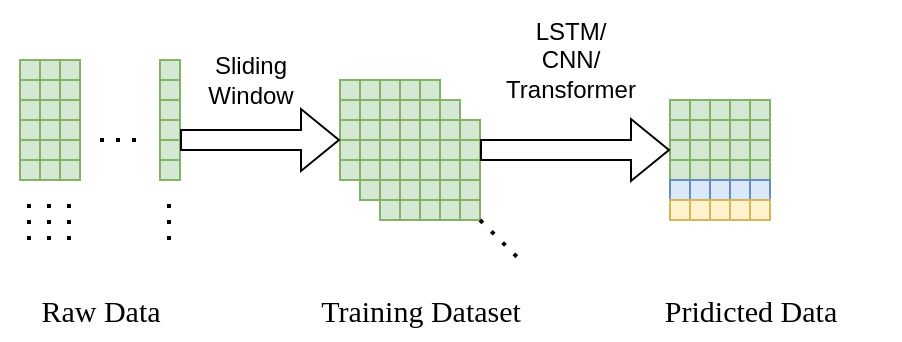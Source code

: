 <mxfile version="26.0.9">
  <diagram name="Page-1" id="_jOtIpW2EGHnq6p1fihX">
    <mxGraphModel dx="786" dy="502" grid="1" gridSize="10" guides="1" tooltips="1" connect="1" arrows="1" fold="1" page="1" pageScale="1" pageWidth="827" pageHeight="1169" math="0" shadow="0">
      <root>
        <mxCell id="0" />
        <mxCell id="1" parent="0" />
        <mxCell id="e2yFHtlMbtTepohKIZFu-58" value="" style="group" parent="1" vertex="1" connectable="0">
          <mxGeometry x="30" y="230" width="80" height="90" as="geometry" />
        </mxCell>
        <mxCell id="e2yFHtlMbtTepohKIZFu-21" value="" style="group" parent="e2yFHtlMbtTepohKIZFu-58" vertex="1" connectable="0">
          <mxGeometry width="10" height="90" as="geometry" />
        </mxCell>
        <mxCell id="e2yFHtlMbtTepohKIZFu-1" value="" style="rounded=0;whiteSpace=wrap;html=1;fillColor=#d5e8d4;strokeColor=#82b366;" parent="e2yFHtlMbtTepohKIZFu-21" vertex="1">
          <mxGeometry width="10" height="10" as="geometry" />
        </mxCell>
        <mxCell id="e2yFHtlMbtTepohKIZFu-3" value="" style="rounded=0;whiteSpace=wrap;html=1;fillColor=#d5e8d4;strokeColor=#82b366;" parent="e2yFHtlMbtTepohKIZFu-21" vertex="1">
          <mxGeometry y="10" width="10" height="10" as="geometry" />
        </mxCell>
        <mxCell id="e2yFHtlMbtTepohKIZFu-8" value="" style="rounded=0;whiteSpace=wrap;html=1;fillColor=#d5e8d4;strokeColor=#82b366;" parent="e2yFHtlMbtTepohKIZFu-21" vertex="1">
          <mxGeometry y="20" width="10" height="10" as="geometry" />
        </mxCell>
        <mxCell id="e2yFHtlMbtTepohKIZFu-9" value="" style="rounded=0;whiteSpace=wrap;html=1;fillColor=#d5e8d4;strokeColor=#82b366;" parent="e2yFHtlMbtTepohKIZFu-21" vertex="1">
          <mxGeometry y="30" width="10" height="10" as="geometry" />
        </mxCell>
        <mxCell id="e2yFHtlMbtTepohKIZFu-16" value="" style="rounded=0;whiteSpace=wrap;html=1;fillColor=#d5e8d4;strokeColor=#82b366;" parent="e2yFHtlMbtTepohKIZFu-21" vertex="1">
          <mxGeometry y="40" width="10" height="10" as="geometry" />
        </mxCell>
        <mxCell id="e2yFHtlMbtTepohKIZFu-17" value="" style="rounded=0;whiteSpace=wrap;html=1;fillColor=#d5e8d4;strokeColor=#82b366;" parent="e2yFHtlMbtTepohKIZFu-21" vertex="1">
          <mxGeometry y="50" width="10" height="10" as="geometry" />
        </mxCell>
        <mxCell id="e2yFHtlMbtTepohKIZFu-18" value="" style="endArrow=none;dashed=1;html=1;dashPattern=1 3;strokeWidth=2;rounded=0;" parent="e2yFHtlMbtTepohKIZFu-21" edge="1">
          <mxGeometry width="50" height="50" relative="1" as="geometry">
            <mxPoint x="4.5" y="90" as="sourcePoint" />
            <mxPoint x="4.5" y="70" as="targetPoint" />
          </mxGeometry>
        </mxCell>
        <mxCell id="e2yFHtlMbtTepohKIZFu-30" value="" style="group" parent="e2yFHtlMbtTepohKIZFu-58" vertex="1" connectable="0">
          <mxGeometry x="10" width="10" height="90" as="geometry" />
        </mxCell>
        <mxCell id="e2yFHtlMbtTepohKIZFu-31" value="" style="rounded=0;whiteSpace=wrap;html=1;fillColor=#d5e8d4;strokeColor=#82b366;" parent="e2yFHtlMbtTepohKIZFu-30" vertex="1">
          <mxGeometry width="10" height="10" as="geometry" />
        </mxCell>
        <mxCell id="e2yFHtlMbtTepohKIZFu-32" value="" style="rounded=0;whiteSpace=wrap;html=1;fillColor=#d5e8d4;strokeColor=#82b366;" parent="e2yFHtlMbtTepohKIZFu-30" vertex="1">
          <mxGeometry y="10" width="10" height="10" as="geometry" />
        </mxCell>
        <mxCell id="e2yFHtlMbtTepohKIZFu-33" value="" style="rounded=0;whiteSpace=wrap;html=1;fillColor=#d5e8d4;strokeColor=#82b366;" parent="e2yFHtlMbtTepohKIZFu-30" vertex="1">
          <mxGeometry y="20" width="10" height="10" as="geometry" />
        </mxCell>
        <mxCell id="e2yFHtlMbtTepohKIZFu-34" value="" style="rounded=0;whiteSpace=wrap;html=1;fillColor=#d5e8d4;strokeColor=#82b366;" parent="e2yFHtlMbtTepohKIZFu-30" vertex="1">
          <mxGeometry y="30" width="10" height="10" as="geometry" />
        </mxCell>
        <mxCell id="e2yFHtlMbtTepohKIZFu-35" value="" style="rounded=0;whiteSpace=wrap;html=1;fillColor=#d5e8d4;strokeColor=#82b366;" parent="e2yFHtlMbtTepohKIZFu-30" vertex="1">
          <mxGeometry y="40" width="10" height="10" as="geometry" />
        </mxCell>
        <mxCell id="e2yFHtlMbtTepohKIZFu-36" value="" style="rounded=0;whiteSpace=wrap;html=1;fillColor=#d5e8d4;strokeColor=#82b366;" parent="e2yFHtlMbtTepohKIZFu-30" vertex="1">
          <mxGeometry y="50" width="10" height="10" as="geometry" />
        </mxCell>
        <mxCell id="e2yFHtlMbtTepohKIZFu-37" value="" style="endArrow=none;dashed=1;html=1;dashPattern=1 3;strokeWidth=2;rounded=0;" parent="e2yFHtlMbtTepohKIZFu-30" edge="1">
          <mxGeometry width="50" height="50" relative="1" as="geometry">
            <mxPoint x="4.5" y="90" as="sourcePoint" />
            <mxPoint x="4.5" y="70" as="targetPoint" />
          </mxGeometry>
        </mxCell>
        <mxCell id="e2yFHtlMbtTepohKIZFu-41" value="" style="group" parent="e2yFHtlMbtTepohKIZFu-58" vertex="1" connectable="0">
          <mxGeometry x="20" width="10" height="90" as="geometry" />
        </mxCell>
        <mxCell id="e2yFHtlMbtTepohKIZFu-42" value="" style="rounded=0;whiteSpace=wrap;html=1;fillColor=#d5e8d4;strokeColor=#82b366;" parent="e2yFHtlMbtTepohKIZFu-41" vertex="1">
          <mxGeometry width="10" height="10" as="geometry" />
        </mxCell>
        <mxCell id="e2yFHtlMbtTepohKIZFu-43" value="" style="rounded=0;whiteSpace=wrap;html=1;fillColor=#d5e8d4;strokeColor=#82b366;" parent="e2yFHtlMbtTepohKIZFu-41" vertex="1">
          <mxGeometry y="10" width="10" height="10" as="geometry" />
        </mxCell>
        <mxCell id="e2yFHtlMbtTepohKIZFu-44" value="" style="rounded=0;whiteSpace=wrap;html=1;fillColor=#d5e8d4;strokeColor=#82b366;" parent="e2yFHtlMbtTepohKIZFu-41" vertex="1">
          <mxGeometry y="20" width="10" height="10" as="geometry" />
        </mxCell>
        <mxCell id="e2yFHtlMbtTepohKIZFu-45" value="" style="rounded=0;whiteSpace=wrap;html=1;fillColor=#d5e8d4;strokeColor=#82b366;" parent="e2yFHtlMbtTepohKIZFu-41" vertex="1">
          <mxGeometry y="30" width="10" height="10" as="geometry" />
        </mxCell>
        <mxCell id="e2yFHtlMbtTepohKIZFu-46" value="" style="rounded=0;whiteSpace=wrap;html=1;fillColor=#d5e8d4;strokeColor=#82b366;" parent="e2yFHtlMbtTepohKIZFu-41" vertex="1">
          <mxGeometry y="40" width="10" height="10" as="geometry" />
        </mxCell>
        <mxCell id="e2yFHtlMbtTepohKIZFu-47" value="" style="rounded=0;whiteSpace=wrap;html=1;fillColor=#d5e8d4;strokeColor=#82b366;" parent="e2yFHtlMbtTepohKIZFu-41" vertex="1">
          <mxGeometry y="50" width="10" height="10" as="geometry" />
        </mxCell>
        <mxCell id="e2yFHtlMbtTepohKIZFu-48" value="" style="endArrow=none;dashed=1;html=1;dashPattern=1 3;strokeWidth=2;rounded=0;" parent="e2yFHtlMbtTepohKIZFu-41" edge="1">
          <mxGeometry width="50" height="50" relative="1" as="geometry">
            <mxPoint x="4.5" y="90" as="sourcePoint" />
            <mxPoint x="4.5" y="70" as="targetPoint" />
          </mxGeometry>
        </mxCell>
        <mxCell id="e2yFHtlMbtTepohKIZFu-49" value="" style="group" parent="e2yFHtlMbtTepohKIZFu-58" vertex="1" connectable="0">
          <mxGeometry x="70" width="10" height="90" as="geometry" />
        </mxCell>
        <mxCell id="e2yFHtlMbtTepohKIZFu-50" value="" style="rounded=0;whiteSpace=wrap;html=1;fillColor=#d5e8d4;strokeColor=#82b366;" parent="e2yFHtlMbtTepohKIZFu-49" vertex="1">
          <mxGeometry width="10" height="10" as="geometry" />
        </mxCell>
        <mxCell id="e2yFHtlMbtTepohKIZFu-51" value="" style="rounded=0;whiteSpace=wrap;html=1;fillColor=#d5e8d4;strokeColor=#82b366;" parent="e2yFHtlMbtTepohKIZFu-49" vertex="1">
          <mxGeometry y="10" width="10" height="10" as="geometry" />
        </mxCell>
        <mxCell id="e2yFHtlMbtTepohKIZFu-52" value="" style="rounded=0;whiteSpace=wrap;html=1;fillColor=#d5e8d4;strokeColor=#82b366;" parent="e2yFHtlMbtTepohKIZFu-49" vertex="1">
          <mxGeometry y="20" width="10" height="10" as="geometry" />
        </mxCell>
        <mxCell id="e2yFHtlMbtTepohKIZFu-53" value="" style="rounded=0;whiteSpace=wrap;html=1;fillColor=#d5e8d4;strokeColor=#82b366;" parent="e2yFHtlMbtTepohKIZFu-49" vertex="1">
          <mxGeometry y="30" width="10" height="10" as="geometry" />
        </mxCell>
        <mxCell id="e2yFHtlMbtTepohKIZFu-54" value="" style="rounded=0;whiteSpace=wrap;html=1;fillColor=#d5e8d4;strokeColor=#82b366;" parent="e2yFHtlMbtTepohKIZFu-49" vertex="1">
          <mxGeometry y="40" width="10" height="10" as="geometry" />
        </mxCell>
        <mxCell id="e2yFHtlMbtTepohKIZFu-55" value="" style="rounded=0;whiteSpace=wrap;html=1;fillColor=#d5e8d4;strokeColor=#82b366;" parent="e2yFHtlMbtTepohKIZFu-49" vertex="1">
          <mxGeometry y="50" width="10" height="10" as="geometry" />
        </mxCell>
        <mxCell id="e2yFHtlMbtTepohKIZFu-56" value="" style="endArrow=none;dashed=1;html=1;dashPattern=1 3;strokeWidth=2;rounded=0;" parent="e2yFHtlMbtTepohKIZFu-49" edge="1">
          <mxGeometry width="50" height="50" relative="1" as="geometry">
            <mxPoint x="4.5" y="90" as="sourcePoint" />
            <mxPoint x="4.5" y="70" as="targetPoint" />
          </mxGeometry>
        </mxCell>
        <mxCell id="e2yFHtlMbtTepohKIZFu-57" value="" style="endArrow=none;dashed=1;html=1;dashPattern=1 3;strokeWidth=2;rounded=0;" parent="e2yFHtlMbtTepohKIZFu-58" edge="1">
          <mxGeometry width="50" height="50" relative="1" as="geometry">
            <mxPoint x="40" y="40" as="sourcePoint" />
            <mxPoint x="60" y="40" as="targetPoint" />
          </mxGeometry>
        </mxCell>
        <mxCell id="e2yFHtlMbtTepohKIZFu-292" value="" style="group" parent="1" vertex="1" connectable="0">
          <mxGeometry x="190" y="230" width="80" height="60" as="geometry" />
        </mxCell>
        <mxCell id="e2yFHtlMbtTepohKIZFu-396" value="" style="group" parent="e2yFHtlMbtTepohKIZFu-292" vertex="1" connectable="0">
          <mxGeometry y="10" width="50" height="50" as="geometry" />
        </mxCell>
        <mxCell id="e2yFHtlMbtTepohKIZFu-268" value="" style="rounded=0;whiteSpace=wrap;html=1;fillColor=#d5e8d4;strokeColor=#82b366;" parent="e2yFHtlMbtTepohKIZFu-396" vertex="1">
          <mxGeometry width="10" height="10" as="geometry" />
        </mxCell>
        <mxCell id="e2yFHtlMbtTepohKIZFu-269" value="" style="rounded=0;whiteSpace=wrap;html=1;fillColor=#d5e8d4;strokeColor=#82b366;" parent="e2yFHtlMbtTepohKIZFu-396" vertex="1">
          <mxGeometry y="10" width="10" height="10" as="geometry" />
        </mxCell>
        <mxCell id="e2yFHtlMbtTepohKIZFu-270" value="" style="rounded=0;whiteSpace=wrap;html=1;fillColor=#d5e8d4;strokeColor=#82b366;" parent="e2yFHtlMbtTepohKIZFu-396" vertex="1">
          <mxGeometry y="20" width="10" height="10" as="geometry" />
        </mxCell>
        <mxCell id="e2yFHtlMbtTepohKIZFu-271" value="" style="rounded=0;whiteSpace=wrap;html=1;fillColor=#d5e8d4;strokeColor=#82b366;" parent="e2yFHtlMbtTepohKIZFu-396" vertex="1">
          <mxGeometry y="30" width="10" height="10" as="geometry" />
        </mxCell>
        <mxCell id="e2yFHtlMbtTepohKIZFu-272" value="" style="rounded=0;whiteSpace=wrap;html=1;fillColor=#d5e8d4;strokeColor=#82b366;" parent="e2yFHtlMbtTepohKIZFu-396" vertex="1">
          <mxGeometry y="40" width="10" height="10" as="geometry" />
        </mxCell>
        <mxCell id="e2yFHtlMbtTepohKIZFu-274" value="" style="rounded=0;whiteSpace=wrap;html=1;fillColor=#d5e8d4;strokeColor=#82b366;" parent="e2yFHtlMbtTepohKIZFu-396" vertex="1">
          <mxGeometry x="10" width="10" height="10" as="geometry" />
        </mxCell>
        <mxCell id="e2yFHtlMbtTepohKIZFu-275" value="" style="rounded=0;whiteSpace=wrap;html=1;fillColor=#d5e8d4;strokeColor=#82b366;" parent="e2yFHtlMbtTepohKIZFu-396" vertex="1">
          <mxGeometry x="10" y="10" width="10" height="10" as="geometry" />
        </mxCell>
        <mxCell id="e2yFHtlMbtTepohKIZFu-276" value="" style="rounded=0;whiteSpace=wrap;html=1;fillColor=#d5e8d4;strokeColor=#82b366;" parent="e2yFHtlMbtTepohKIZFu-396" vertex="1">
          <mxGeometry x="10" y="20" width="10" height="10" as="geometry" />
        </mxCell>
        <mxCell id="e2yFHtlMbtTepohKIZFu-277" value="" style="rounded=0;whiteSpace=wrap;html=1;fillColor=#d5e8d4;strokeColor=#82b366;" parent="e2yFHtlMbtTepohKIZFu-396" vertex="1">
          <mxGeometry x="10" y="30" width="10" height="10" as="geometry" />
        </mxCell>
        <mxCell id="e2yFHtlMbtTepohKIZFu-278" value="" style="rounded=0;whiteSpace=wrap;html=1;fillColor=#d5e8d4;strokeColor=#82b366;" parent="e2yFHtlMbtTepohKIZFu-396" vertex="1">
          <mxGeometry x="10" y="40" width="10" height="10" as="geometry" />
        </mxCell>
        <mxCell id="e2yFHtlMbtTepohKIZFu-280" value="" style="rounded=0;whiteSpace=wrap;html=1;fillColor=#d5e8d4;strokeColor=#82b366;" parent="e2yFHtlMbtTepohKIZFu-396" vertex="1">
          <mxGeometry x="20" width="10" height="10" as="geometry" />
        </mxCell>
        <mxCell id="e2yFHtlMbtTepohKIZFu-281" value="" style="rounded=0;whiteSpace=wrap;html=1;fillColor=#d5e8d4;strokeColor=#82b366;" parent="e2yFHtlMbtTepohKIZFu-396" vertex="1">
          <mxGeometry x="20" y="10" width="10" height="10" as="geometry" />
        </mxCell>
        <mxCell id="e2yFHtlMbtTepohKIZFu-282" value="" style="rounded=0;whiteSpace=wrap;html=1;fillColor=#d5e8d4;strokeColor=#82b366;" parent="e2yFHtlMbtTepohKIZFu-396" vertex="1">
          <mxGeometry x="20" y="20" width="10" height="10" as="geometry" />
        </mxCell>
        <mxCell id="e2yFHtlMbtTepohKIZFu-283" value="" style="rounded=0;whiteSpace=wrap;html=1;fillColor=#d5e8d4;strokeColor=#82b366;" parent="e2yFHtlMbtTepohKIZFu-396" vertex="1">
          <mxGeometry x="20" y="30" width="10" height="10" as="geometry" />
        </mxCell>
        <mxCell id="e2yFHtlMbtTepohKIZFu-284" value="" style="rounded=0;whiteSpace=wrap;html=1;fillColor=#d5e8d4;strokeColor=#82b366;" parent="e2yFHtlMbtTepohKIZFu-396" vertex="1">
          <mxGeometry x="20" y="40" width="10" height="10" as="geometry" />
        </mxCell>
        <mxCell id="e2yFHtlMbtTepohKIZFu-388" value="" style="group" parent="e2yFHtlMbtTepohKIZFu-396" vertex="1" connectable="0">
          <mxGeometry x="30" width="10" height="50" as="geometry" />
        </mxCell>
        <mxCell id="e2yFHtlMbtTepohKIZFu-380" value="" style="rounded=0;whiteSpace=wrap;html=1;fillColor=#d5e8d4;strokeColor=#82b366;" parent="e2yFHtlMbtTepohKIZFu-388" vertex="1">
          <mxGeometry width="10" height="10" as="geometry" />
        </mxCell>
        <mxCell id="e2yFHtlMbtTepohKIZFu-381" value="" style="rounded=0;whiteSpace=wrap;html=1;fillColor=#d5e8d4;strokeColor=#82b366;" parent="e2yFHtlMbtTepohKIZFu-388" vertex="1">
          <mxGeometry y="10" width="10" height="10" as="geometry" />
        </mxCell>
        <mxCell id="e2yFHtlMbtTepohKIZFu-382" value="" style="rounded=0;whiteSpace=wrap;html=1;fillColor=#d5e8d4;strokeColor=#82b366;" parent="e2yFHtlMbtTepohKIZFu-388" vertex="1">
          <mxGeometry y="20" width="10" height="10" as="geometry" />
        </mxCell>
        <mxCell id="e2yFHtlMbtTepohKIZFu-383" value="" style="rounded=0;whiteSpace=wrap;html=1;fillColor=#d5e8d4;strokeColor=#82b366;" parent="e2yFHtlMbtTepohKIZFu-388" vertex="1">
          <mxGeometry y="30" width="10" height="10" as="geometry" />
        </mxCell>
        <mxCell id="e2yFHtlMbtTepohKIZFu-384" value="" style="rounded=0;whiteSpace=wrap;html=1;fillColor=#d5e8d4;strokeColor=#82b366;" parent="e2yFHtlMbtTepohKIZFu-388" vertex="1">
          <mxGeometry y="40" width="10" height="10" as="geometry" />
        </mxCell>
        <mxCell id="e2yFHtlMbtTepohKIZFu-390" value="" style="group" parent="e2yFHtlMbtTepohKIZFu-396" vertex="1" connectable="0">
          <mxGeometry x="40" width="10" height="50" as="geometry" />
        </mxCell>
        <mxCell id="e2yFHtlMbtTepohKIZFu-391" value="" style="rounded=0;whiteSpace=wrap;html=1;fillColor=#d5e8d4;strokeColor=#82b366;" parent="e2yFHtlMbtTepohKIZFu-390" vertex="1">
          <mxGeometry width="10" height="10" as="geometry" />
        </mxCell>
        <mxCell id="e2yFHtlMbtTepohKIZFu-392" value="" style="rounded=0;whiteSpace=wrap;html=1;fillColor=#d5e8d4;strokeColor=#82b366;" parent="e2yFHtlMbtTepohKIZFu-390" vertex="1">
          <mxGeometry y="10" width="10" height="10" as="geometry" />
        </mxCell>
        <mxCell id="e2yFHtlMbtTepohKIZFu-393" value="" style="rounded=0;whiteSpace=wrap;html=1;fillColor=#d5e8d4;strokeColor=#82b366;" parent="e2yFHtlMbtTepohKIZFu-390" vertex="1">
          <mxGeometry y="20" width="10" height="10" as="geometry" />
        </mxCell>
        <mxCell id="e2yFHtlMbtTepohKIZFu-394" value="" style="rounded=0;whiteSpace=wrap;html=1;fillColor=#d5e8d4;strokeColor=#82b366;" parent="e2yFHtlMbtTepohKIZFu-390" vertex="1">
          <mxGeometry y="30" width="10" height="10" as="geometry" />
        </mxCell>
        <mxCell id="e2yFHtlMbtTepohKIZFu-395" value="" style="rounded=0;whiteSpace=wrap;html=1;fillColor=#d5e8d4;strokeColor=#82b366;" parent="e2yFHtlMbtTepohKIZFu-390" vertex="1">
          <mxGeometry y="40" width="10" height="10" as="geometry" />
        </mxCell>
        <mxCell id="e2yFHtlMbtTepohKIZFu-397" value="" style="group" parent="1" vertex="1" connectable="0">
          <mxGeometry x="200" y="240" width="80" height="60" as="geometry" />
        </mxCell>
        <mxCell id="e2yFHtlMbtTepohKIZFu-398" value="" style="group" parent="e2yFHtlMbtTepohKIZFu-397" vertex="1" connectable="0">
          <mxGeometry y="10" width="50" height="50" as="geometry" />
        </mxCell>
        <mxCell id="e2yFHtlMbtTepohKIZFu-399" value="" style="rounded=0;whiteSpace=wrap;html=1;fillColor=#d5e8d4;strokeColor=#82b366;" parent="e2yFHtlMbtTepohKIZFu-398" vertex="1">
          <mxGeometry width="10" height="10" as="geometry" />
        </mxCell>
        <mxCell id="e2yFHtlMbtTepohKIZFu-400" value="" style="rounded=0;whiteSpace=wrap;html=1;fillColor=#d5e8d4;strokeColor=#82b366;" parent="e2yFHtlMbtTepohKIZFu-398" vertex="1">
          <mxGeometry y="10" width="10" height="10" as="geometry" />
        </mxCell>
        <mxCell id="e2yFHtlMbtTepohKIZFu-401" value="" style="rounded=0;whiteSpace=wrap;html=1;fillColor=#d5e8d4;strokeColor=#82b366;" parent="e2yFHtlMbtTepohKIZFu-398" vertex="1">
          <mxGeometry y="20" width="10" height="10" as="geometry" />
        </mxCell>
        <mxCell id="e2yFHtlMbtTepohKIZFu-402" value="" style="rounded=0;whiteSpace=wrap;html=1;fillColor=#d5e8d4;strokeColor=#82b366;" parent="e2yFHtlMbtTepohKIZFu-398" vertex="1">
          <mxGeometry y="30" width="10" height="10" as="geometry" />
        </mxCell>
        <mxCell id="e2yFHtlMbtTepohKIZFu-403" value="" style="rounded=0;whiteSpace=wrap;html=1;fillColor=#d5e8d4;strokeColor=#82b366;" parent="e2yFHtlMbtTepohKIZFu-398" vertex="1">
          <mxGeometry y="40" width="10" height="10" as="geometry" />
        </mxCell>
        <mxCell id="e2yFHtlMbtTepohKIZFu-404" value="" style="rounded=0;whiteSpace=wrap;html=1;fillColor=#d5e8d4;strokeColor=#82b366;" parent="e2yFHtlMbtTepohKIZFu-398" vertex="1">
          <mxGeometry x="10" width="10" height="10" as="geometry" />
        </mxCell>
        <mxCell id="e2yFHtlMbtTepohKIZFu-405" value="" style="rounded=0;whiteSpace=wrap;html=1;fillColor=#d5e8d4;strokeColor=#82b366;" parent="e2yFHtlMbtTepohKIZFu-398" vertex="1">
          <mxGeometry x="10" y="10" width="10" height="10" as="geometry" />
        </mxCell>
        <mxCell id="e2yFHtlMbtTepohKIZFu-406" value="" style="rounded=0;whiteSpace=wrap;html=1;fillColor=#d5e8d4;strokeColor=#82b366;" parent="e2yFHtlMbtTepohKIZFu-398" vertex="1">
          <mxGeometry x="10" y="20" width="10" height="10" as="geometry" />
        </mxCell>
        <mxCell id="e2yFHtlMbtTepohKIZFu-407" value="" style="rounded=0;whiteSpace=wrap;html=1;fillColor=#d5e8d4;strokeColor=#82b366;" parent="e2yFHtlMbtTepohKIZFu-398" vertex="1">
          <mxGeometry x="10" y="30" width="10" height="10" as="geometry" />
        </mxCell>
        <mxCell id="e2yFHtlMbtTepohKIZFu-408" value="" style="rounded=0;whiteSpace=wrap;html=1;fillColor=#d5e8d4;strokeColor=#82b366;" parent="e2yFHtlMbtTepohKIZFu-398" vertex="1">
          <mxGeometry x="10" y="40" width="10" height="10" as="geometry" />
        </mxCell>
        <mxCell id="e2yFHtlMbtTepohKIZFu-409" value="" style="rounded=0;whiteSpace=wrap;html=1;fillColor=#d5e8d4;strokeColor=#82b366;" parent="e2yFHtlMbtTepohKIZFu-398" vertex="1">
          <mxGeometry x="20" width="10" height="10" as="geometry" />
        </mxCell>
        <mxCell id="e2yFHtlMbtTepohKIZFu-410" value="" style="rounded=0;whiteSpace=wrap;html=1;fillColor=#d5e8d4;strokeColor=#82b366;" parent="e2yFHtlMbtTepohKIZFu-398" vertex="1">
          <mxGeometry x="20" y="10" width="10" height="10" as="geometry" />
        </mxCell>
        <mxCell id="e2yFHtlMbtTepohKIZFu-411" value="" style="rounded=0;whiteSpace=wrap;html=1;fillColor=#d5e8d4;strokeColor=#82b366;" parent="e2yFHtlMbtTepohKIZFu-398" vertex="1">
          <mxGeometry x="20" y="20" width="10" height="10" as="geometry" />
        </mxCell>
        <mxCell id="e2yFHtlMbtTepohKIZFu-412" value="" style="rounded=0;whiteSpace=wrap;html=1;fillColor=#d5e8d4;strokeColor=#82b366;" parent="e2yFHtlMbtTepohKIZFu-398" vertex="1">
          <mxGeometry x="20" y="30" width="10" height="10" as="geometry" />
        </mxCell>
        <mxCell id="e2yFHtlMbtTepohKIZFu-413" value="" style="rounded=0;whiteSpace=wrap;html=1;fillColor=#d5e8d4;strokeColor=#82b366;" parent="e2yFHtlMbtTepohKIZFu-398" vertex="1">
          <mxGeometry x="20" y="40" width="10" height="10" as="geometry" />
        </mxCell>
        <mxCell id="e2yFHtlMbtTepohKIZFu-414" value="" style="group" parent="e2yFHtlMbtTepohKIZFu-398" vertex="1" connectable="0">
          <mxGeometry x="30" width="10" height="50" as="geometry" />
        </mxCell>
        <mxCell id="e2yFHtlMbtTepohKIZFu-415" value="" style="rounded=0;whiteSpace=wrap;html=1;fillColor=#d5e8d4;strokeColor=#82b366;" parent="e2yFHtlMbtTepohKIZFu-414" vertex="1">
          <mxGeometry width="10" height="10" as="geometry" />
        </mxCell>
        <mxCell id="e2yFHtlMbtTepohKIZFu-416" value="" style="rounded=0;whiteSpace=wrap;html=1;fillColor=#d5e8d4;strokeColor=#82b366;" parent="e2yFHtlMbtTepohKIZFu-414" vertex="1">
          <mxGeometry y="10" width="10" height="10" as="geometry" />
        </mxCell>
        <mxCell id="e2yFHtlMbtTepohKIZFu-417" value="" style="rounded=0;whiteSpace=wrap;html=1;fillColor=#d5e8d4;strokeColor=#82b366;" parent="e2yFHtlMbtTepohKIZFu-414" vertex="1">
          <mxGeometry y="20" width="10" height="10" as="geometry" />
        </mxCell>
        <mxCell id="e2yFHtlMbtTepohKIZFu-418" value="" style="rounded=0;whiteSpace=wrap;html=1;fillColor=#d5e8d4;strokeColor=#82b366;" parent="e2yFHtlMbtTepohKIZFu-414" vertex="1">
          <mxGeometry y="30" width="10" height="10" as="geometry" />
        </mxCell>
        <mxCell id="e2yFHtlMbtTepohKIZFu-419" value="" style="rounded=0;whiteSpace=wrap;html=1;fillColor=#d5e8d4;strokeColor=#82b366;" parent="e2yFHtlMbtTepohKIZFu-414" vertex="1">
          <mxGeometry y="40" width="10" height="10" as="geometry" />
        </mxCell>
        <mxCell id="e2yFHtlMbtTepohKIZFu-420" value="" style="group" parent="e2yFHtlMbtTepohKIZFu-398" vertex="1" connectable="0">
          <mxGeometry x="40" width="10" height="50" as="geometry" />
        </mxCell>
        <mxCell id="e2yFHtlMbtTepohKIZFu-421" value="" style="rounded=0;whiteSpace=wrap;html=1;fillColor=#d5e8d4;strokeColor=#82b366;" parent="e2yFHtlMbtTepohKIZFu-420" vertex="1">
          <mxGeometry width="10" height="10" as="geometry" />
        </mxCell>
        <mxCell id="e2yFHtlMbtTepohKIZFu-422" value="" style="rounded=0;whiteSpace=wrap;html=1;fillColor=#d5e8d4;strokeColor=#82b366;" parent="e2yFHtlMbtTepohKIZFu-420" vertex="1">
          <mxGeometry y="10" width="10" height="10" as="geometry" />
        </mxCell>
        <mxCell id="e2yFHtlMbtTepohKIZFu-423" value="" style="rounded=0;whiteSpace=wrap;html=1;fillColor=#d5e8d4;strokeColor=#82b366;" parent="e2yFHtlMbtTepohKIZFu-420" vertex="1">
          <mxGeometry y="20" width="10" height="10" as="geometry" />
        </mxCell>
        <mxCell id="e2yFHtlMbtTepohKIZFu-424" value="" style="rounded=0;whiteSpace=wrap;html=1;fillColor=#d5e8d4;strokeColor=#82b366;" parent="e2yFHtlMbtTepohKIZFu-420" vertex="1">
          <mxGeometry y="30" width="10" height="10" as="geometry" />
        </mxCell>
        <mxCell id="e2yFHtlMbtTepohKIZFu-425" value="" style="rounded=0;whiteSpace=wrap;html=1;fillColor=#d5e8d4;strokeColor=#82b366;" parent="e2yFHtlMbtTepohKIZFu-420" vertex="1">
          <mxGeometry y="40" width="10" height="10" as="geometry" />
        </mxCell>
        <mxCell id="e2yFHtlMbtTepohKIZFu-426" value="" style="group" parent="1" vertex="1" connectable="0">
          <mxGeometry x="210" y="250" width="80" height="60" as="geometry" />
        </mxCell>
        <mxCell id="e2yFHtlMbtTepohKIZFu-427" value="" style="group" parent="e2yFHtlMbtTepohKIZFu-426" vertex="1" connectable="0">
          <mxGeometry y="10" width="50" height="50" as="geometry" />
        </mxCell>
        <mxCell id="e2yFHtlMbtTepohKIZFu-428" value="" style="rounded=0;whiteSpace=wrap;html=1;fillColor=#d5e8d4;strokeColor=#82b366;" parent="e2yFHtlMbtTepohKIZFu-427" vertex="1">
          <mxGeometry width="10" height="10" as="geometry" />
        </mxCell>
        <mxCell id="e2yFHtlMbtTepohKIZFu-429" value="" style="rounded=0;whiteSpace=wrap;html=1;fillColor=#d5e8d4;strokeColor=#82b366;" parent="e2yFHtlMbtTepohKIZFu-427" vertex="1">
          <mxGeometry y="10" width="10" height="10" as="geometry" />
        </mxCell>
        <mxCell id="e2yFHtlMbtTepohKIZFu-430" value="" style="rounded=0;whiteSpace=wrap;html=1;fillColor=#d5e8d4;strokeColor=#82b366;" parent="e2yFHtlMbtTepohKIZFu-427" vertex="1">
          <mxGeometry y="20" width="10" height="10" as="geometry" />
        </mxCell>
        <mxCell id="e2yFHtlMbtTepohKIZFu-431" value="" style="rounded=0;whiteSpace=wrap;html=1;fillColor=#d5e8d4;strokeColor=#82b366;" parent="e2yFHtlMbtTepohKIZFu-427" vertex="1">
          <mxGeometry y="30" width="10" height="10" as="geometry" />
        </mxCell>
        <mxCell id="e2yFHtlMbtTepohKIZFu-432" value="" style="rounded=0;whiteSpace=wrap;html=1;fillColor=#d5e8d4;strokeColor=#82b366;" parent="e2yFHtlMbtTepohKIZFu-427" vertex="1">
          <mxGeometry y="40" width="10" height="10" as="geometry" />
        </mxCell>
        <mxCell id="e2yFHtlMbtTepohKIZFu-433" value="" style="rounded=0;whiteSpace=wrap;html=1;fillColor=#d5e8d4;strokeColor=#82b366;" parent="e2yFHtlMbtTepohKIZFu-427" vertex="1">
          <mxGeometry x="10" width="10" height="10" as="geometry" />
        </mxCell>
        <mxCell id="e2yFHtlMbtTepohKIZFu-434" value="" style="rounded=0;whiteSpace=wrap;html=1;fillColor=#d5e8d4;strokeColor=#82b366;" parent="e2yFHtlMbtTepohKIZFu-427" vertex="1">
          <mxGeometry x="10" y="10" width="10" height="10" as="geometry" />
        </mxCell>
        <mxCell id="e2yFHtlMbtTepohKIZFu-435" value="" style="rounded=0;whiteSpace=wrap;html=1;fillColor=#d5e8d4;strokeColor=#82b366;" parent="e2yFHtlMbtTepohKIZFu-427" vertex="1">
          <mxGeometry x="10" y="20" width="10" height="10" as="geometry" />
        </mxCell>
        <mxCell id="e2yFHtlMbtTepohKIZFu-436" value="" style="rounded=0;whiteSpace=wrap;html=1;fillColor=#d5e8d4;strokeColor=#82b366;" parent="e2yFHtlMbtTepohKIZFu-427" vertex="1">
          <mxGeometry x="10" y="30" width="10" height="10" as="geometry" />
        </mxCell>
        <mxCell id="e2yFHtlMbtTepohKIZFu-437" value="" style="rounded=0;whiteSpace=wrap;html=1;fillColor=#d5e8d4;strokeColor=#82b366;" parent="e2yFHtlMbtTepohKIZFu-427" vertex="1">
          <mxGeometry x="10" y="40" width="10" height="10" as="geometry" />
        </mxCell>
        <mxCell id="e2yFHtlMbtTepohKIZFu-438" value="" style="rounded=0;whiteSpace=wrap;html=1;fillColor=#d5e8d4;strokeColor=#82b366;" parent="e2yFHtlMbtTepohKIZFu-427" vertex="1">
          <mxGeometry x="20" width="10" height="10" as="geometry" />
        </mxCell>
        <mxCell id="e2yFHtlMbtTepohKIZFu-439" value="" style="rounded=0;whiteSpace=wrap;html=1;fillColor=#d5e8d4;strokeColor=#82b366;" parent="e2yFHtlMbtTepohKIZFu-427" vertex="1">
          <mxGeometry x="20" y="10" width="10" height="10" as="geometry" />
        </mxCell>
        <mxCell id="e2yFHtlMbtTepohKIZFu-440" value="" style="rounded=0;whiteSpace=wrap;html=1;fillColor=#d5e8d4;strokeColor=#82b366;" parent="e2yFHtlMbtTepohKIZFu-427" vertex="1">
          <mxGeometry x="20" y="20" width="10" height="10" as="geometry" />
        </mxCell>
        <mxCell id="e2yFHtlMbtTepohKIZFu-441" value="" style="rounded=0;whiteSpace=wrap;html=1;fillColor=#d5e8d4;strokeColor=#82b366;" parent="e2yFHtlMbtTepohKIZFu-427" vertex="1">
          <mxGeometry x="20" y="30" width="10" height="10" as="geometry" />
        </mxCell>
        <mxCell id="e2yFHtlMbtTepohKIZFu-442" value="" style="rounded=0;whiteSpace=wrap;html=1;fillColor=#d5e8d4;strokeColor=#82b366;" parent="e2yFHtlMbtTepohKIZFu-427" vertex="1">
          <mxGeometry x="20" y="40" width="10" height="10" as="geometry" />
        </mxCell>
        <mxCell id="e2yFHtlMbtTepohKIZFu-443" value="" style="group" parent="e2yFHtlMbtTepohKIZFu-427" vertex="1" connectable="0">
          <mxGeometry x="30" width="10" height="50" as="geometry" />
        </mxCell>
        <mxCell id="e2yFHtlMbtTepohKIZFu-444" value="" style="rounded=0;whiteSpace=wrap;html=1;fillColor=#d5e8d4;strokeColor=#82b366;" parent="e2yFHtlMbtTepohKIZFu-443" vertex="1">
          <mxGeometry width="10" height="10" as="geometry" />
        </mxCell>
        <mxCell id="e2yFHtlMbtTepohKIZFu-445" value="" style="rounded=0;whiteSpace=wrap;html=1;fillColor=#d5e8d4;strokeColor=#82b366;" parent="e2yFHtlMbtTepohKIZFu-443" vertex="1">
          <mxGeometry y="10" width="10" height="10" as="geometry" />
        </mxCell>
        <mxCell id="e2yFHtlMbtTepohKIZFu-446" value="" style="rounded=0;whiteSpace=wrap;html=1;fillColor=#d5e8d4;strokeColor=#82b366;" parent="e2yFHtlMbtTepohKIZFu-443" vertex="1">
          <mxGeometry y="20" width="10" height="10" as="geometry" />
        </mxCell>
        <mxCell id="e2yFHtlMbtTepohKIZFu-447" value="" style="rounded=0;whiteSpace=wrap;html=1;fillColor=#d5e8d4;strokeColor=#82b366;" parent="e2yFHtlMbtTepohKIZFu-443" vertex="1">
          <mxGeometry y="30" width="10" height="10" as="geometry" />
        </mxCell>
        <mxCell id="e2yFHtlMbtTepohKIZFu-448" value="" style="rounded=0;whiteSpace=wrap;html=1;fillColor=#d5e8d4;strokeColor=#82b366;" parent="e2yFHtlMbtTepohKIZFu-443" vertex="1">
          <mxGeometry y="40" width="10" height="10" as="geometry" />
        </mxCell>
        <mxCell id="e2yFHtlMbtTepohKIZFu-449" value="" style="group" parent="e2yFHtlMbtTepohKIZFu-427" vertex="1" connectable="0">
          <mxGeometry x="40" width="10" height="50" as="geometry" />
        </mxCell>
        <mxCell id="e2yFHtlMbtTepohKIZFu-450" value="" style="rounded=0;whiteSpace=wrap;html=1;fillColor=#d5e8d4;strokeColor=#82b366;" parent="e2yFHtlMbtTepohKIZFu-449" vertex="1">
          <mxGeometry width="10" height="10" as="geometry" />
        </mxCell>
        <mxCell id="e2yFHtlMbtTepohKIZFu-451" value="" style="rounded=0;whiteSpace=wrap;html=1;fillColor=#d5e8d4;strokeColor=#82b366;" parent="e2yFHtlMbtTepohKIZFu-449" vertex="1">
          <mxGeometry y="10" width="10" height="10" as="geometry" />
        </mxCell>
        <mxCell id="e2yFHtlMbtTepohKIZFu-452" value="" style="rounded=0;whiteSpace=wrap;html=1;fillColor=#d5e8d4;strokeColor=#82b366;" parent="e2yFHtlMbtTepohKIZFu-449" vertex="1">
          <mxGeometry y="20" width="10" height="10" as="geometry" />
        </mxCell>
        <mxCell id="e2yFHtlMbtTepohKIZFu-453" value="" style="rounded=0;whiteSpace=wrap;html=1;fillColor=#d5e8d4;strokeColor=#82b366;" parent="e2yFHtlMbtTepohKIZFu-449" vertex="1">
          <mxGeometry y="30" width="10" height="10" as="geometry" />
        </mxCell>
        <mxCell id="e2yFHtlMbtTepohKIZFu-454" value="" style="rounded=0;whiteSpace=wrap;html=1;fillColor=#d5e8d4;strokeColor=#82b366;" parent="e2yFHtlMbtTepohKIZFu-449" vertex="1">
          <mxGeometry y="40" width="10" height="10" as="geometry" />
        </mxCell>
        <mxCell id="e2yFHtlMbtTepohKIZFu-455" value="" style="endArrow=none;dashed=1;html=1;dashPattern=1 3;strokeWidth=2;rounded=0;exitX=1;exitY=1;exitDx=0;exitDy=0;" parent="1" source="e2yFHtlMbtTepohKIZFu-454" edge="1">
          <mxGeometry width="50" height="50" relative="1" as="geometry">
            <mxPoint x="270" y="320" as="sourcePoint" />
            <mxPoint x="280" y="330" as="targetPoint" />
          </mxGeometry>
        </mxCell>
        <mxCell id="e2yFHtlMbtTepohKIZFu-544" value="" style="group" parent="1" vertex="1" connectable="0">
          <mxGeometry x="355" y="240" width="80" height="60" as="geometry" />
        </mxCell>
        <mxCell id="e2yFHtlMbtTepohKIZFu-545" value="" style="group" parent="e2yFHtlMbtTepohKIZFu-544" vertex="1" connectable="0">
          <mxGeometry y="10" width="50" height="50" as="geometry" />
        </mxCell>
        <mxCell id="e2yFHtlMbtTepohKIZFu-546" value="" style="rounded=0;whiteSpace=wrap;html=1;fillColor=#d5e8d4;strokeColor=#82b366;" parent="e2yFHtlMbtTepohKIZFu-545" vertex="1">
          <mxGeometry width="10" height="10" as="geometry" />
        </mxCell>
        <mxCell id="e2yFHtlMbtTepohKIZFu-547" value="" style="rounded=0;whiteSpace=wrap;html=1;fillColor=#d5e8d4;strokeColor=#82b366;" parent="e2yFHtlMbtTepohKIZFu-545" vertex="1">
          <mxGeometry y="10" width="10" height="10" as="geometry" />
        </mxCell>
        <mxCell id="e2yFHtlMbtTepohKIZFu-548" value="" style="rounded=0;whiteSpace=wrap;html=1;fillColor=#d5e8d4;strokeColor=#82b366;" parent="e2yFHtlMbtTepohKIZFu-545" vertex="1">
          <mxGeometry y="20" width="10" height="10" as="geometry" />
        </mxCell>
        <mxCell id="e2yFHtlMbtTepohKIZFu-549" value="" style="rounded=0;whiteSpace=wrap;html=1;fillColor=#d5e8d4;strokeColor=#82b366;" parent="e2yFHtlMbtTepohKIZFu-545" vertex="1">
          <mxGeometry y="30" width="10" height="10" as="geometry" />
        </mxCell>
        <mxCell id="e2yFHtlMbtTepohKIZFu-550" value="" style="rounded=0;whiteSpace=wrap;html=1;fillColor=#dae8fc;strokeColor=#6c8ebf;" parent="e2yFHtlMbtTepohKIZFu-545" vertex="1">
          <mxGeometry y="40" width="10" height="10" as="geometry" />
        </mxCell>
        <mxCell id="e2yFHtlMbtTepohKIZFu-551" value="" style="rounded=0;whiteSpace=wrap;html=1;fillColor=#d5e8d4;strokeColor=#82b366;" parent="e2yFHtlMbtTepohKIZFu-545" vertex="1">
          <mxGeometry x="10" width="10" height="10" as="geometry" />
        </mxCell>
        <mxCell id="e2yFHtlMbtTepohKIZFu-552" value="" style="rounded=0;whiteSpace=wrap;html=1;fillColor=#d5e8d4;strokeColor=#82b366;" parent="e2yFHtlMbtTepohKIZFu-545" vertex="1">
          <mxGeometry x="10" y="10" width="10" height="10" as="geometry" />
        </mxCell>
        <mxCell id="e2yFHtlMbtTepohKIZFu-553" value="" style="rounded=0;whiteSpace=wrap;html=1;fillColor=#d5e8d4;strokeColor=#82b366;" parent="e2yFHtlMbtTepohKIZFu-545" vertex="1">
          <mxGeometry x="10" y="20" width="10" height="10" as="geometry" />
        </mxCell>
        <mxCell id="e2yFHtlMbtTepohKIZFu-554" value="" style="rounded=0;whiteSpace=wrap;html=1;fillColor=#d5e8d4;strokeColor=#82b366;" parent="e2yFHtlMbtTepohKIZFu-545" vertex="1">
          <mxGeometry x="10" y="30" width="10" height="10" as="geometry" />
        </mxCell>
        <mxCell id="e2yFHtlMbtTepohKIZFu-555" value="" style="rounded=0;whiteSpace=wrap;html=1;fillColor=#dae8fc;strokeColor=#6c8ebf;" parent="e2yFHtlMbtTepohKIZFu-545" vertex="1">
          <mxGeometry x="10" y="40" width="10" height="10" as="geometry" />
        </mxCell>
        <mxCell id="e2yFHtlMbtTepohKIZFu-556" value="" style="rounded=0;whiteSpace=wrap;html=1;fillColor=#d5e8d4;strokeColor=#82b366;" parent="e2yFHtlMbtTepohKIZFu-545" vertex="1">
          <mxGeometry x="20" width="10" height="10" as="geometry" />
        </mxCell>
        <mxCell id="e2yFHtlMbtTepohKIZFu-557" value="" style="rounded=0;whiteSpace=wrap;html=1;fillColor=#d5e8d4;strokeColor=#82b366;" parent="e2yFHtlMbtTepohKIZFu-545" vertex="1">
          <mxGeometry x="20" y="10" width="10" height="10" as="geometry" />
        </mxCell>
        <mxCell id="e2yFHtlMbtTepohKIZFu-558" value="" style="rounded=0;whiteSpace=wrap;html=1;fillColor=#d5e8d4;strokeColor=#82b366;" parent="e2yFHtlMbtTepohKIZFu-545" vertex="1">
          <mxGeometry x="20" y="20" width="10" height="10" as="geometry" />
        </mxCell>
        <mxCell id="e2yFHtlMbtTepohKIZFu-559" value="" style="rounded=0;whiteSpace=wrap;html=1;fillColor=#d5e8d4;strokeColor=#82b366;" parent="e2yFHtlMbtTepohKIZFu-545" vertex="1">
          <mxGeometry x="20" y="30" width="10" height="10" as="geometry" />
        </mxCell>
        <mxCell id="e2yFHtlMbtTepohKIZFu-560" value="" style="rounded=0;whiteSpace=wrap;html=1;fillColor=#dae8fc;strokeColor=#6c8ebf;" parent="e2yFHtlMbtTepohKIZFu-545" vertex="1">
          <mxGeometry x="20" y="40" width="10" height="10" as="geometry" />
        </mxCell>
        <mxCell id="e2yFHtlMbtTepohKIZFu-561" value="" style="group" parent="e2yFHtlMbtTepohKIZFu-545" vertex="1" connectable="0">
          <mxGeometry x="30" width="10" height="50" as="geometry" />
        </mxCell>
        <mxCell id="e2yFHtlMbtTepohKIZFu-562" value="" style="rounded=0;whiteSpace=wrap;html=1;fillColor=#d5e8d4;strokeColor=#82b366;" parent="e2yFHtlMbtTepohKIZFu-561" vertex="1">
          <mxGeometry width="10" height="10" as="geometry" />
        </mxCell>
        <mxCell id="e2yFHtlMbtTepohKIZFu-563" value="" style="rounded=0;whiteSpace=wrap;html=1;fillColor=#d5e8d4;strokeColor=#82b366;" parent="e2yFHtlMbtTepohKIZFu-561" vertex="1">
          <mxGeometry y="10" width="10" height="10" as="geometry" />
        </mxCell>
        <mxCell id="e2yFHtlMbtTepohKIZFu-564" value="" style="rounded=0;whiteSpace=wrap;html=1;fillColor=#d5e8d4;strokeColor=#82b366;" parent="e2yFHtlMbtTepohKIZFu-561" vertex="1">
          <mxGeometry y="20" width="10" height="10" as="geometry" />
        </mxCell>
        <mxCell id="e2yFHtlMbtTepohKIZFu-565" value="" style="rounded=0;whiteSpace=wrap;html=1;fillColor=#d5e8d4;strokeColor=#82b366;" parent="e2yFHtlMbtTepohKIZFu-561" vertex="1">
          <mxGeometry y="30" width="10" height="10" as="geometry" />
        </mxCell>
        <mxCell id="e2yFHtlMbtTepohKIZFu-566" value="" style="rounded=0;whiteSpace=wrap;html=1;fillColor=#dae8fc;strokeColor=#6c8ebf;" parent="e2yFHtlMbtTepohKIZFu-561" vertex="1">
          <mxGeometry y="40" width="10" height="10" as="geometry" />
        </mxCell>
        <mxCell id="e2yFHtlMbtTepohKIZFu-567" value="" style="group" parent="e2yFHtlMbtTepohKIZFu-545" vertex="1" connectable="0">
          <mxGeometry x="40" width="10" height="50" as="geometry" />
        </mxCell>
        <mxCell id="e2yFHtlMbtTepohKIZFu-568" value="" style="rounded=0;whiteSpace=wrap;html=1;fillColor=#d5e8d4;strokeColor=#82b366;" parent="e2yFHtlMbtTepohKIZFu-567" vertex="1">
          <mxGeometry width="10" height="10" as="geometry" />
        </mxCell>
        <mxCell id="e2yFHtlMbtTepohKIZFu-569" value="" style="rounded=0;whiteSpace=wrap;html=1;fillColor=#d5e8d4;strokeColor=#82b366;" parent="e2yFHtlMbtTepohKIZFu-567" vertex="1">
          <mxGeometry y="10" width="10" height="10" as="geometry" />
        </mxCell>
        <mxCell id="e2yFHtlMbtTepohKIZFu-570" value="" style="rounded=0;whiteSpace=wrap;html=1;fillColor=#d5e8d4;strokeColor=#82b366;" parent="e2yFHtlMbtTepohKIZFu-567" vertex="1">
          <mxGeometry y="20" width="10" height="10" as="geometry" />
        </mxCell>
        <mxCell id="e2yFHtlMbtTepohKIZFu-571" value="" style="rounded=0;whiteSpace=wrap;html=1;fillColor=#d5e8d4;strokeColor=#82b366;" parent="e2yFHtlMbtTepohKIZFu-567" vertex="1">
          <mxGeometry y="30" width="10" height="10" as="geometry" />
        </mxCell>
        <mxCell id="e2yFHtlMbtTepohKIZFu-572" value="" style="rounded=0;whiteSpace=wrap;html=1;fillColor=#dae8fc;strokeColor=#6c8ebf;" parent="e2yFHtlMbtTepohKIZFu-567" vertex="1">
          <mxGeometry y="40" width="10" height="10" as="geometry" />
        </mxCell>
        <mxCell id="eNpgOsh8qFjRd633PgLv-1" value="" style="shape=flexArrow;endArrow=classic;html=1;rounded=0;entryX=0;entryY=0;entryDx=0;entryDy=0;" edge="1" parent="1" target="e2yFHtlMbtTepohKIZFu-271">
          <mxGeometry width="50" height="50" relative="1" as="geometry">
            <mxPoint x="110" y="270" as="sourcePoint" />
            <mxPoint x="360" y="340" as="targetPoint" />
          </mxGeometry>
        </mxCell>
        <mxCell id="eNpgOsh8qFjRd633PgLv-2" value="" style="shape=flexArrow;endArrow=classic;html=1;rounded=0;entryX=0;entryY=0.5;entryDx=0;entryDy=0;" edge="1" parent="1" target="e2yFHtlMbtTepohKIZFu-548">
          <mxGeometry width="50" height="50" relative="1" as="geometry">
            <mxPoint x="260" y="275" as="sourcePoint" />
            <mxPoint x="340" y="278" as="targetPoint" />
          </mxGeometry>
        </mxCell>
        <mxCell id="eNpgOsh8qFjRd633PgLv-4" value="Sliding&lt;div&gt;Window&lt;/div&gt;" style="text;html=1;align=center;verticalAlign=middle;resizable=0;points=[];autosize=1;strokeColor=none;fillColor=none;" vertex="1" parent="1">
          <mxGeometry x="110" y="220" width="70" height="40" as="geometry" />
        </mxCell>
        <mxCell id="eNpgOsh8qFjRd633PgLv-5" value="&lt;font face=&quot;Lucida Console&quot; style=&quot;font-size: 15px;&quot;&gt;Raw Data&lt;/font&gt;" style="text;html=1;align=center;verticalAlign=middle;resizable=0;points=[];autosize=1;strokeColor=none;fillColor=none;" vertex="1" parent="1">
          <mxGeometry x="20" y="340" width="100" height="30" as="geometry" />
        </mxCell>
        <mxCell id="eNpgOsh8qFjRd633PgLv-6" value="&lt;font face=&quot;Lucida Console&quot; style=&quot;font-size: 15px;&quot;&gt;Training Dataset&lt;/font&gt;" style="text;html=1;align=center;verticalAlign=middle;resizable=0;points=[];autosize=1;strokeColor=none;fillColor=none;" vertex="1" parent="1">
          <mxGeometry x="145" y="340" width="170" height="30" as="geometry" />
        </mxCell>
        <mxCell id="eNpgOsh8qFjRd633PgLv-7" value="&lt;font face=&quot;Lucida Console&quot; style=&quot;font-size: 15px;&quot;&gt;Pridicted Data&lt;/font&gt;" style="text;html=1;align=center;verticalAlign=middle;resizable=0;points=[];autosize=1;strokeColor=none;fillColor=none;" vertex="1" parent="1">
          <mxGeometry x="320" y="340" width="150" height="30" as="geometry" />
        </mxCell>
        <mxCell id="eNpgOsh8qFjRd633PgLv-8" value="LSTM/&lt;div&gt;CNN/&lt;/div&gt;&lt;div&gt;Transformer&lt;/div&gt;" style="text;html=1;align=center;verticalAlign=middle;resizable=0;points=[];autosize=1;strokeColor=none;fillColor=none;" vertex="1" parent="1">
          <mxGeometry x="260" y="200" width="90" height="60" as="geometry" />
        </mxCell>
        <mxCell id="eNpgOsh8qFjRd633PgLv-9" value="" style="rounded=0;whiteSpace=wrap;html=1;fillColor=#fff2cc;strokeColor=#d6b656;" vertex="1" parent="1">
          <mxGeometry x="355" y="300" width="10" height="10" as="geometry" />
        </mxCell>
        <mxCell id="eNpgOsh8qFjRd633PgLv-10" value="" style="rounded=0;whiteSpace=wrap;html=1;fillColor=#fff2cc;strokeColor=#d6b656;" vertex="1" parent="1">
          <mxGeometry x="365" y="300" width="10" height="10" as="geometry" />
        </mxCell>
        <mxCell id="eNpgOsh8qFjRd633PgLv-11" value="" style="rounded=0;whiteSpace=wrap;html=1;fillColor=#fff2cc;strokeColor=#d6b656;" vertex="1" parent="1">
          <mxGeometry x="375" y="300" width="10" height="10" as="geometry" />
        </mxCell>
        <mxCell id="eNpgOsh8qFjRd633PgLv-12" value="" style="rounded=0;whiteSpace=wrap;html=1;fillColor=#fff2cc;strokeColor=#d6b656;" vertex="1" parent="1">
          <mxGeometry x="385" y="300" width="10" height="10" as="geometry" />
        </mxCell>
        <mxCell id="eNpgOsh8qFjRd633PgLv-13" value="" style="rounded=0;whiteSpace=wrap;html=1;fillColor=#fff2cc;strokeColor=#d6b656;" vertex="1" parent="1">
          <mxGeometry x="395" y="300" width="10" height="10" as="geometry" />
        </mxCell>
      </root>
    </mxGraphModel>
  </diagram>
</mxfile>
